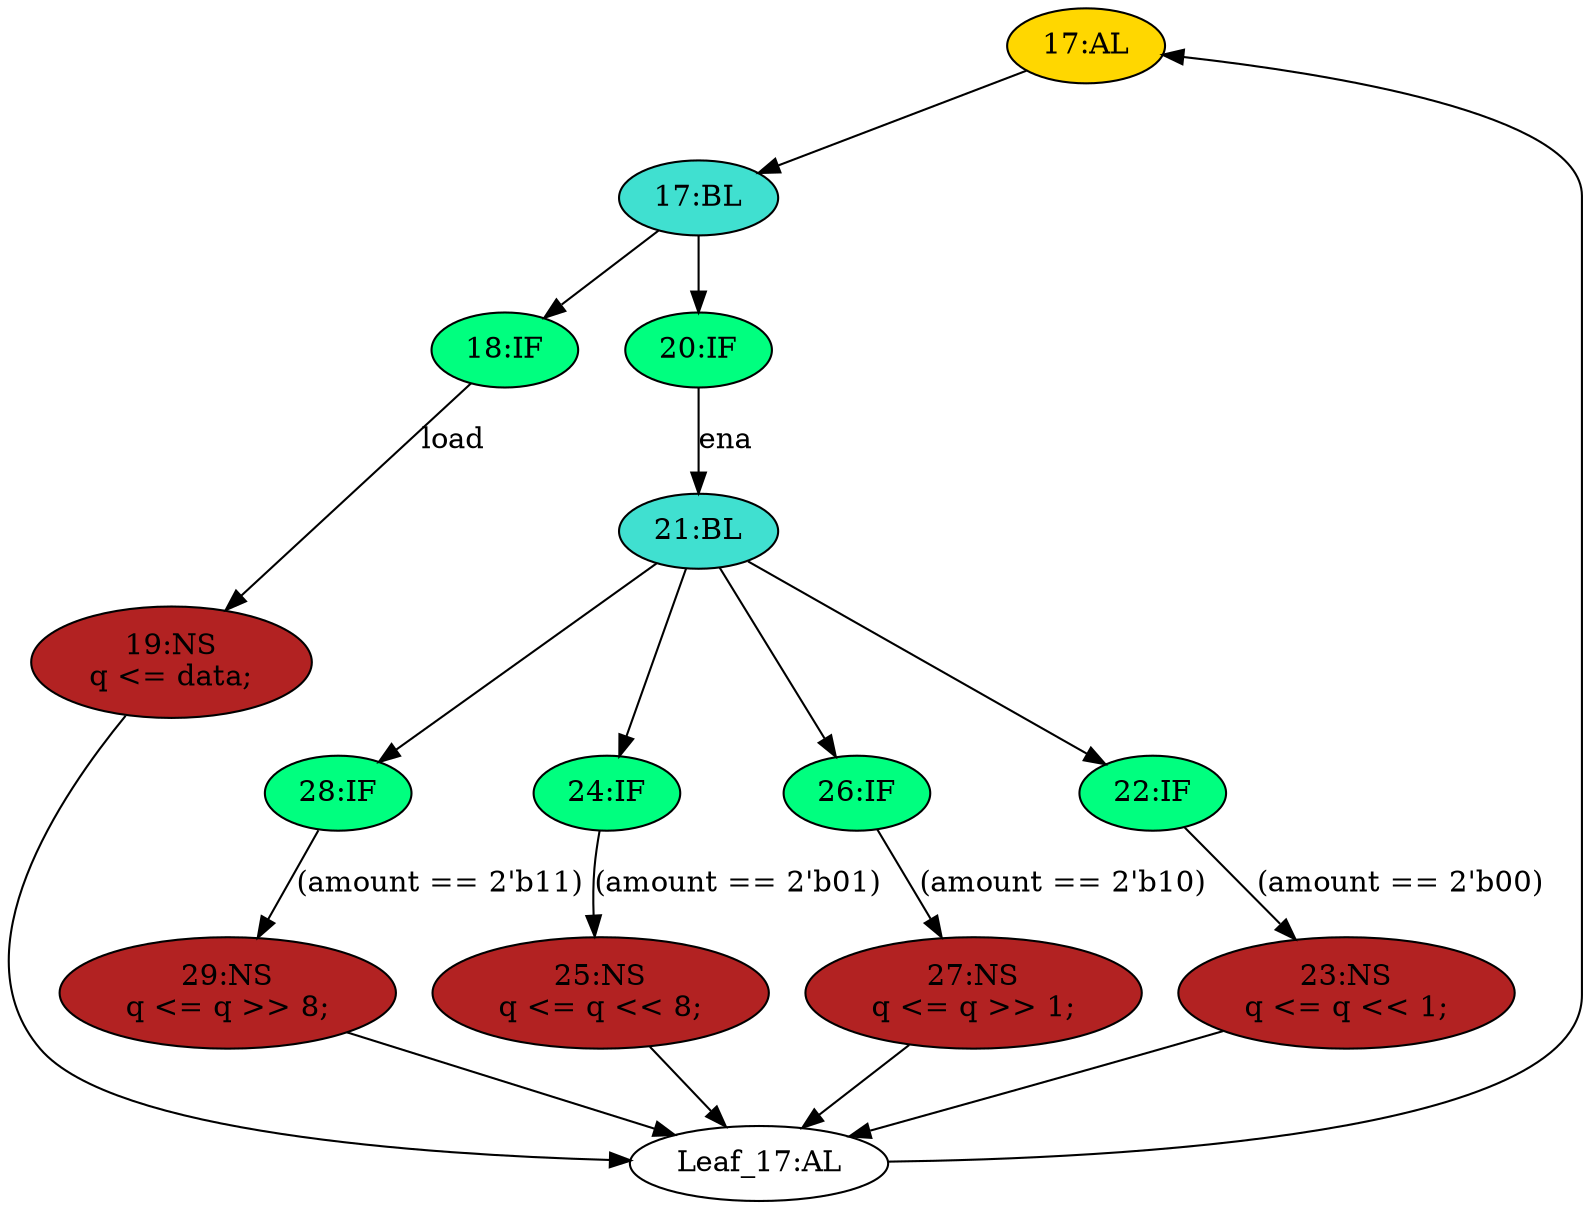 strict digraph "compose( ,  )" {
	node [label="\N"];
	"17:AL"	[ast="<pyverilog.vparser.ast.Always object at 0x7ff473af7090>",
		clk_sens=True,
		fillcolor=gold,
		label="17:AL",
		sens="['clk']",
		statements="[]",
		style=filled,
		typ=Always,
		use_var="['load', 'q', 'amount', 'data', 'ena']"];
	"17:BL"	[ast="<pyverilog.vparser.ast.Block object at 0x7ff473ae4890>",
		fillcolor=turquoise,
		label="17:BL",
		statements="[]",
		style=filled,
		typ=Block];
	"17:AL" -> "17:BL"	[cond="[]",
		lineno=None];
	"21:BL"	[ast="<pyverilog.vparser.ast.Block object at 0x7ff473ae7d10>",
		fillcolor=turquoise,
		label="21:BL",
		statements="[]",
		style=filled,
		typ=Block];
	"28:IF"	[ast="<pyverilog.vparser.ast.IfStatement object at 0x7ff473b6a390>",
		fillcolor=springgreen,
		label="28:IF",
		statements="[]",
		style=filled,
		typ=IfStatement];
	"21:BL" -> "28:IF"	[cond="[]",
		lineno=None];
	"24:IF"	[ast="<pyverilog.vparser.ast.IfStatement object at 0x7ff473afdc50>",
		fillcolor=springgreen,
		label="24:IF",
		statements="[]",
		style=filled,
		typ=IfStatement];
	"21:BL" -> "24:IF"	[cond="[]",
		lineno=None];
	"26:IF"	[ast="<pyverilog.vparser.ast.IfStatement object at 0x7ff473ae7350>",
		fillcolor=springgreen,
		label="26:IF",
		statements="[]",
		style=filled,
		typ=IfStatement];
	"21:BL" -> "26:IF"	[cond="[]",
		lineno=None];
	"22:IF"	[ast="<pyverilog.vparser.ast.IfStatement object at 0x7ff473a8e4d0>",
		fillcolor=springgreen,
		label="22:IF",
		statements="[]",
		style=filled,
		typ=IfStatement];
	"21:BL" -> "22:IF"	[cond="[]",
		lineno=None];
	"23:NS"	[ast="<pyverilog.vparser.ast.NonblockingSubstitution object at 0x7ff473af2050>",
		fillcolor=firebrick,
		label="23:NS
q <= q << 1;",
		statements="[<pyverilog.vparser.ast.NonblockingSubstitution object at 0x7ff473af2050>]",
		style=filled,
		typ=NonblockingSubstitution];
	"Leaf_17:AL"	[def_var="['q']",
		label="Leaf_17:AL"];
	"23:NS" -> "Leaf_17:AL"	[cond="[]",
		lineno=None];
	"29:NS"	[ast="<pyverilog.vparser.ast.NonblockingSubstitution object at 0x7ff473b6ad90>",
		fillcolor=firebrick,
		label="29:NS
q <= q >> 8;",
		statements="[<pyverilog.vparser.ast.NonblockingSubstitution object at 0x7ff473b6ad90>]",
		style=filled,
		typ=NonblockingSubstitution];
	"28:IF" -> "29:NS"	[cond="['amount']",
		label="(amount == 2'b11)",
		lineno=28];
	"18:IF"	[ast="<pyverilog.vparser.ast.IfStatement object at 0x7ff473af71d0>",
		fillcolor=springgreen,
		label="18:IF",
		statements="[]",
		style=filled,
		typ=IfStatement];
	"17:BL" -> "18:IF"	[cond="[]",
		lineno=None];
	"20:IF"	[ast="<pyverilog.vparser.ast.IfStatement object at 0x7ff473ae4ed0>",
		fillcolor=springgreen,
		label="20:IF",
		statements="[]",
		style=filled,
		typ=IfStatement];
	"17:BL" -> "20:IF"	[cond="[]",
		lineno=None];
	"19:NS"	[ast="<pyverilog.vparser.ast.NonblockingSubstitution object at 0x7ff473ae4610>",
		fillcolor=firebrick,
		label="19:NS
q <= data;",
		statements="[<pyverilog.vparser.ast.NonblockingSubstitution object at 0x7ff473ae4610>]",
		style=filled,
		typ=NonblockingSubstitution];
	"19:NS" -> "Leaf_17:AL"	[cond="[]",
		lineno=None];
	"25:NS"	[ast="<pyverilog.vparser.ast.NonblockingSubstitution object at 0x7ff473ae7ad0>",
		fillcolor=firebrick,
		label="25:NS
q <= q << 8;",
		statements="[<pyverilog.vparser.ast.NonblockingSubstitution object at 0x7ff473ae7ad0>]",
		style=filled,
		typ=NonblockingSubstitution];
	"24:IF" -> "25:NS"	[cond="['amount']",
		label="(amount == 2'b01)",
		lineno=24];
	"27:NS"	[ast="<pyverilog.vparser.ast.NonblockingSubstitution object at 0x7ff477c45d10>",
		fillcolor=firebrick,
		label="27:NS
q <= q >> 1;",
		statements="[<pyverilog.vparser.ast.NonblockingSubstitution object at 0x7ff477c45d10>]",
		style=filled,
		typ=NonblockingSubstitution];
	"26:IF" -> "27:NS"	[cond="['amount']",
		label="(amount == 2'b10)",
		lineno=26];
	"29:NS" -> "Leaf_17:AL"	[cond="[]",
		lineno=None];
	"27:NS" -> "Leaf_17:AL"	[cond="[]",
		lineno=None];
	"22:IF" -> "23:NS"	[cond="['amount']",
		label="(amount == 2'b00)",
		lineno=22];
	"18:IF" -> "19:NS"	[cond="['load']",
		label=load,
		lineno=18];
	"20:IF" -> "21:BL"	[cond="['ena']",
		label=ena,
		lineno=20];
	"25:NS" -> "Leaf_17:AL"	[cond="[]",
		lineno=None];
	"Leaf_17:AL" -> "17:AL";
}
